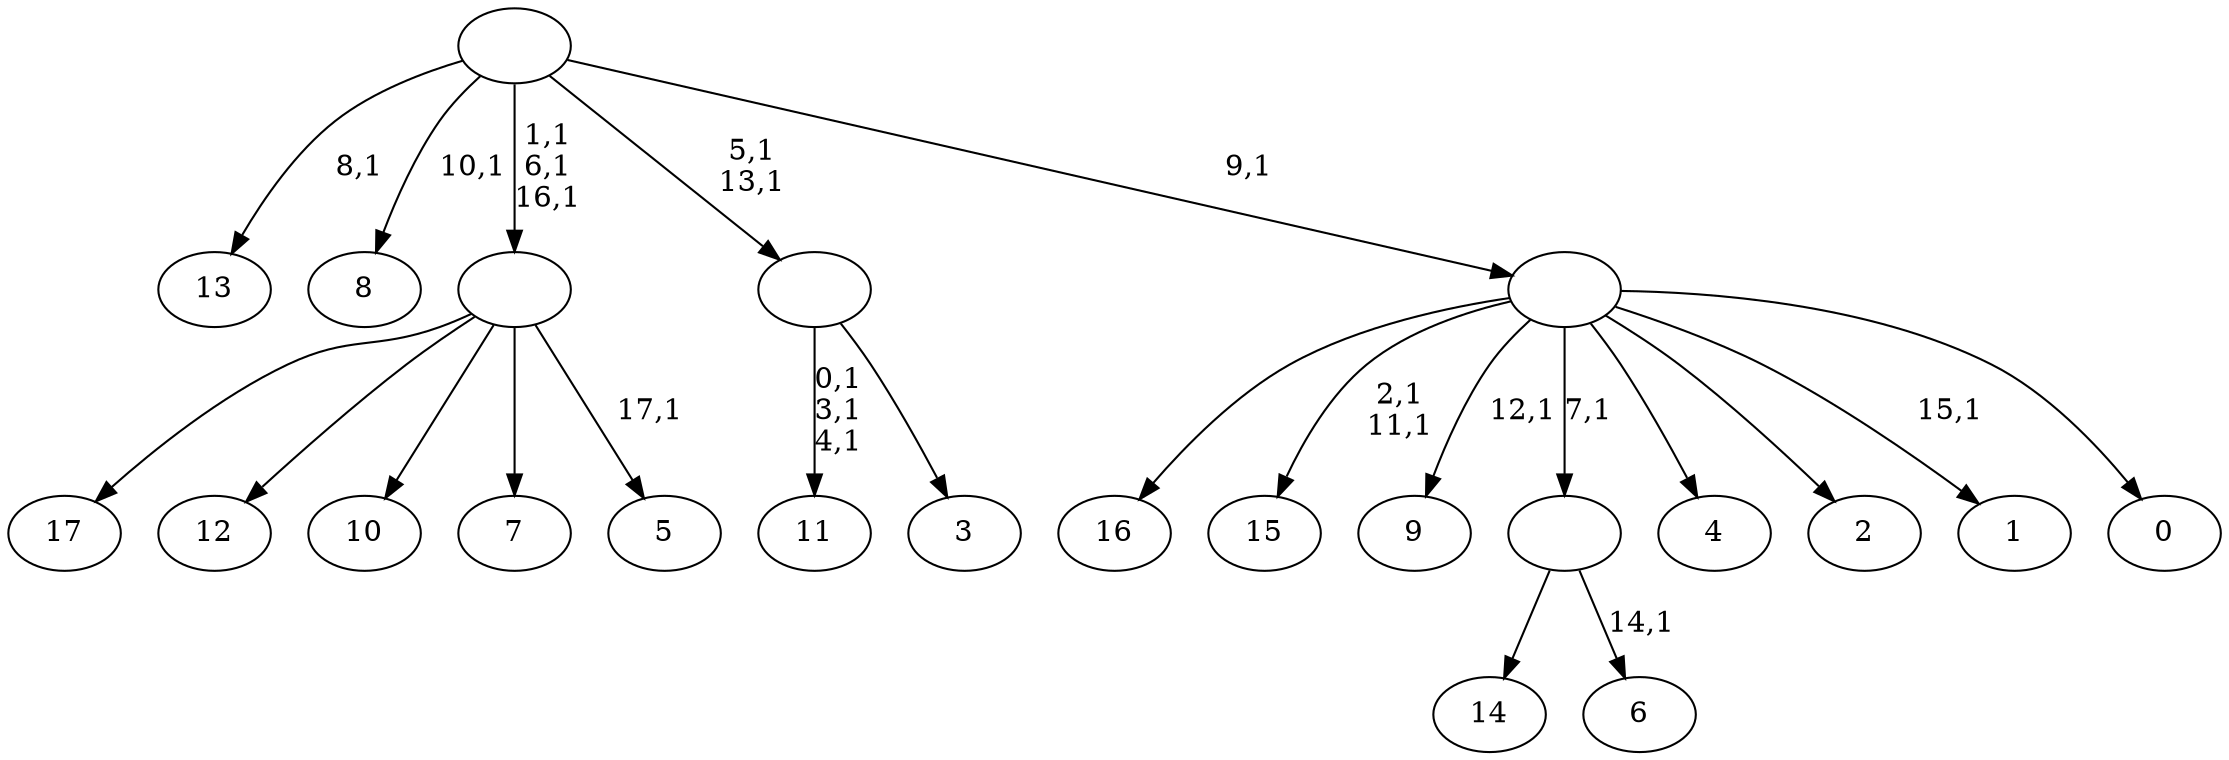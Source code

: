 digraph T {
	36 [label="17"]
	35 [label="16"]
	34 [label="15"]
	31 [label="14"]
	30 [label="13"]
	28 [label="12"]
	27 [label="11"]
	23 [label="10"]
	22 [label="9"]
	20 [label="8"]
	18 [label="7"]
	17 [label="6"]
	15 [label=""]
	14 [label="5"]
	12 [label=""]
	9 [label="4"]
	8 [label="3"]
	7 [label=""]
	5 [label="2"]
	4 [label="1"]
	2 [label="0"]
	1 [label=""]
	0 [label=""]
	15 -> 17 [label="14,1"]
	15 -> 31 [label=""]
	12 -> 14 [label="17,1"]
	12 -> 36 [label=""]
	12 -> 28 [label=""]
	12 -> 23 [label=""]
	12 -> 18 [label=""]
	7 -> 27 [label="0,1\n3,1\n4,1"]
	7 -> 8 [label=""]
	1 -> 4 [label="15,1"]
	1 -> 22 [label="12,1"]
	1 -> 34 [label="2,1\n11,1"]
	1 -> 35 [label=""]
	1 -> 15 [label="7,1"]
	1 -> 9 [label=""]
	1 -> 5 [label=""]
	1 -> 2 [label=""]
	0 -> 7 [label="5,1\n13,1"]
	0 -> 12 [label="1,1\n6,1\n16,1"]
	0 -> 20 [label="10,1"]
	0 -> 30 [label="8,1"]
	0 -> 1 [label="9,1"]
}

